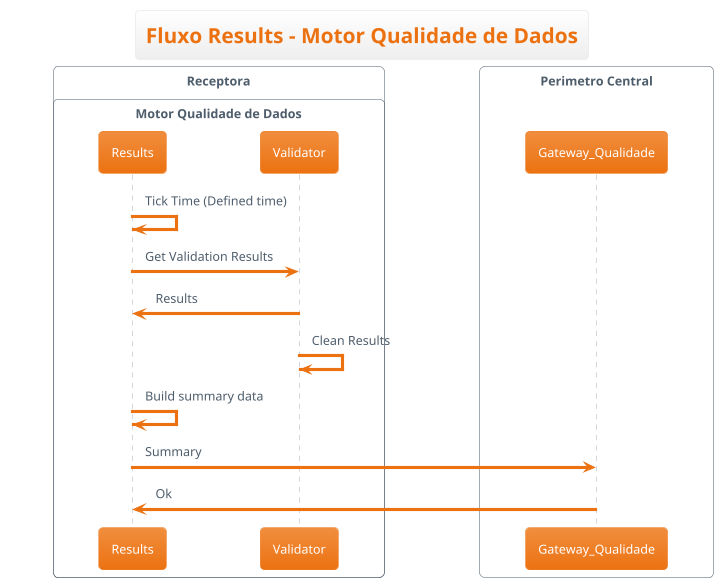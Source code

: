 @startuml
!theme aws-orange
title Fluxo Results - Motor Qualidade de Dados

!pragma teoz true
box "Receptora"
  box "Motor Qualidade de Dados"
    participant Results
    participant Validator
  end box
end box

box "Perimetro Central"
   participant Gateway_Qualidade
end box

Results -> Results : Tick Time (Defined time)
Results -> Validator : Get Validation Results
Validator -> Results : Results
Validator -> Validator : Clean Results
Results -> Results : Build summary data
Results -> Gateway_Qualidade : Summary
Gateway_Qualidade -> Results: Ok

@enduml